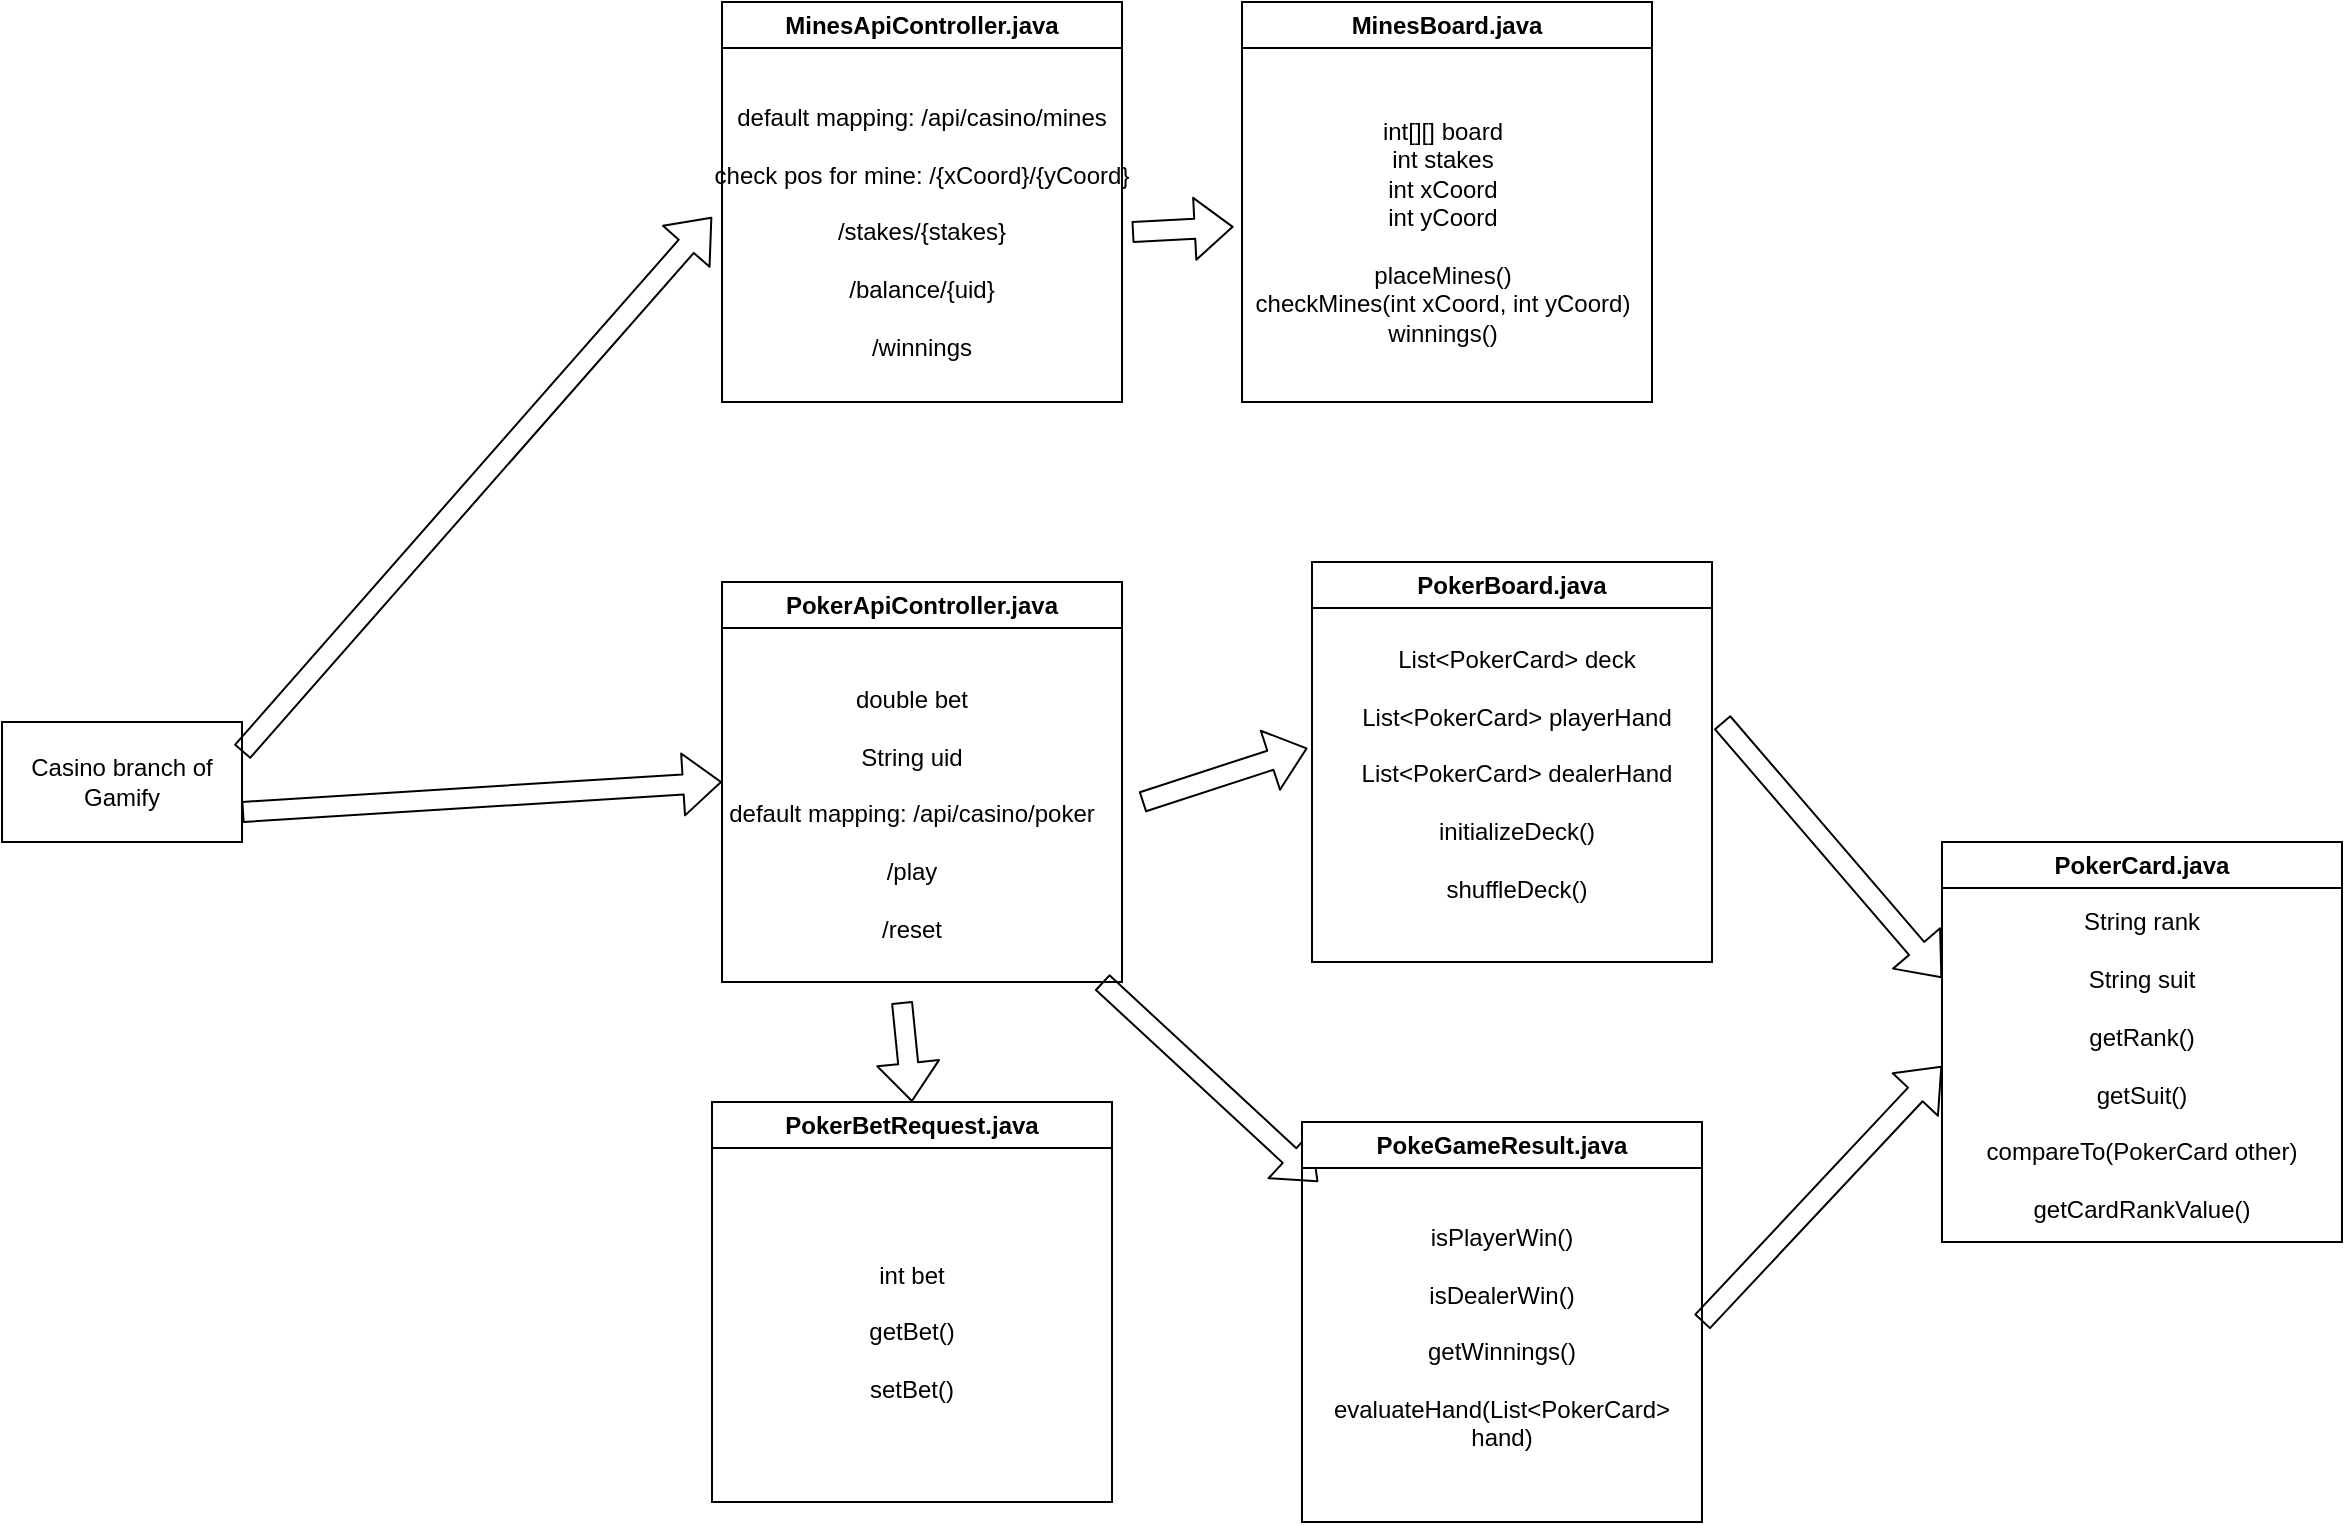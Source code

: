 <mxfile>
    <diagram id="KYV1XObxaJGmMunvIiFv" name="Page-1">
        <mxGraphModel dx="2222" dy="1092" grid="1" gridSize="10" guides="1" tooltips="1" connect="1" arrows="1" fold="1" page="1" pageScale="1" pageWidth="850" pageHeight="1100" math="0" shadow="0">
            <root>
                <mxCell id="0"/>
                <mxCell id="1" parent="0"/>
                <mxCell id="3" value="MinesBoard.java" style="swimlane;whiteSpace=wrap;html=1;" vertex="1" parent="1">
                    <mxGeometry x="180" y="130" width="205" height="200" as="geometry"/>
                </mxCell>
                <mxCell id="5" value="int[][] board&lt;br&gt;int stakes&lt;br&gt;int xCoord&lt;br&gt;int yCoord&lt;br&gt;&lt;br&gt;placeMines()&lt;br&gt;checkMines(int xCoord, int yCoord)&lt;br&gt;winnings()" style="text;html=1;align=center;verticalAlign=middle;resizable=0;points=[];autosize=1;strokeColor=none;fillColor=none;" vertex="1" parent="3">
                    <mxGeometry x="-5" y="50" width="210" height="130" as="geometry"/>
                </mxCell>
                <mxCell id="6" value="MinesApiController.java" style="swimlane;whiteSpace=wrap;html=1;" vertex="1" parent="1">
                    <mxGeometry x="-80" y="130" width="200" height="200" as="geometry"/>
                </mxCell>
                <mxCell id="7" value="default mapping: /api/casino/mines&lt;br&gt;&lt;br&gt;check pos for mine: /{xCoord}/{yCoord}&lt;br&gt;&lt;br&gt;/stakes/{stakes}&lt;br&gt;&lt;br&gt;/balance/{uid}&lt;br&gt;&lt;br&gt;/winnings" style="text;html=1;strokeColor=none;fillColor=none;align=center;verticalAlign=middle;whiteSpace=wrap;rounded=0;" vertex="1" parent="6">
                    <mxGeometry x="-5" y="100" width="210" height="30" as="geometry"/>
                </mxCell>
                <mxCell id="8" value="" style="shape=flexArrow;endArrow=classic;html=1;entryX=0.004;entryY=0.48;entryDx=0;entryDy=0;entryPerimeter=0;exitX=1;exitY=0.5;exitDx=0;exitDy=0;" edge="1" parent="1" source="7" target="5">
                    <mxGeometry width="50" height="50" relative="1" as="geometry">
                        <mxPoint x="80" y="350" as="sourcePoint"/>
                        <mxPoint x="130" y="300" as="targetPoint"/>
                    </mxGeometry>
                </mxCell>
                <mxCell id="9" value="PokerApiController.java" style="swimlane;whiteSpace=wrap;html=1;" vertex="1" parent="1">
                    <mxGeometry x="-80" y="420" width="200" height="200" as="geometry"/>
                </mxCell>
                <mxCell id="13" value="double bet&lt;br&gt;&lt;br&gt;String uid&lt;br&gt;&lt;br&gt;default mapping: /api/casino/poker&lt;br&gt;&lt;br&gt;/play&lt;br&gt;&lt;br&gt;/reset" style="text;html=1;strokeColor=none;fillColor=none;align=center;verticalAlign=middle;whiteSpace=wrap;rounded=0;" vertex="1" parent="9">
                    <mxGeometry y="41" width="190" height="149" as="geometry"/>
                </mxCell>
                <mxCell id="23" value="" style="shape=flexArrow;endArrow=classic;html=1;entryX=0.5;entryY=0;entryDx=0;entryDy=0;" edge="1" parent="9" target="14">
                    <mxGeometry width="50" height="50" relative="1" as="geometry">
                        <mxPoint x="90" y="210" as="sourcePoint"/>
                        <mxPoint x="140" y="160" as="targetPoint"/>
                    </mxGeometry>
                </mxCell>
                <mxCell id="24" value="" style="shape=flexArrow;endArrow=classic;html=1;" edge="1" parent="9" target="21">
                    <mxGeometry width="50" height="50" relative="1" as="geometry">
                        <mxPoint x="190" y="200" as="sourcePoint"/>
                        <mxPoint x="240" y="150" as="targetPoint"/>
                    </mxGeometry>
                </mxCell>
                <mxCell id="10" value="Casino branch of Gamify" style="rounded=0;whiteSpace=wrap;html=1;" vertex="1" parent="1">
                    <mxGeometry x="-440" y="490" width="120" height="60" as="geometry"/>
                </mxCell>
                <mxCell id="11" value="" style="shape=flexArrow;endArrow=classic;html=1;exitX=1;exitY=0.25;exitDx=0;exitDy=0;entryX=0;entryY=0.25;entryDx=0;entryDy=0;" edge="1" parent="1" source="10" target="7">
                    <mxGeometry width="50" height="50" relative="1" as="geometry">
                        <mxPoint x="40" y="470" as="sourcePoint"/>
                        <mxPoint x="90" y="420" as="targetPoint"/>
                    </mxGeometry>
                </mxCell>
                <mxCell id="12" value="" style="shape=flexArrow;endArrow=classic;html=1;exitX=1;exitY=0.75;exitDx=0;exitDy=0;entryX=0;entryY=0.5;entryDx=0;entryDy=0;" edge="1" parent="1" source="10" target="9">
                    <mxGeometry width="50" height="50" relative="1" as="geometry">
                        <mxPoint x="40" y="470" as="sourcePoint"/>
                        <mxPoint x="90" y="420" as="targetPoint"/>
                    </mxGeometry>
                </mxCell>
                <mxCell id="14" value="PokerBetRequest.java" style="swimlane;whiteSpace=wrap;html=1;" vertex="1" parent="1">
                    <mxGeometry x="-85" y="680" width="200" height="200" as="geometry"/>
                </mxCell>
                <mxCell id="16" value="PokerBoard.java" style="swimlane;whiteSpace=wrap;html=1;" vertex="1" parent="1">
                    <mxGeometry x="215" y="410" width="200" height="200" as="geometry"/>
                </mxCell>
                <mxCell id="17" value="List&amp;lt;PokerCard&amp;gt; deck&lt;br&gt;&lt;br&gt;List&amp;lt;PokerCard&amp;gt; playerHand&lt;br&gt;&lt;br&gt;List&amp;lt;PokerCard&amp;gt; dealerHand&lt;br&gt;&lt;br&gt;initializeDeck()&lt;br&gt;&lt;br&gt;shuffleDeck()" style="text;html=1;strokeColor=none;fillColor=none;align=center;verticalAlign=middle;whiteSpace=wrap;rounded=0;" vertex="1" parent="1">
                    <mxGeometry x="215" y="432" width="205" height="168" as="geometry"/>
                </mxCell>
                <mxCell id="18" value="PokerCard.java" style="swimlane;whiteSpace=wrap;html=1;" vertex="1" parent="1">
                    <mxGeometry x="530" y="550" width="200" height="200" as="geometry"/>
                </mxCell>
                <mxCell id="19" value="String rank&lt;br&gt;&lt;br&gt;String suit&lt;br&gt;&lt;br&gt;getRank()&lt;br&gt;&lt;br&gt;getSuit()&lt;br&gt;&lt;br&gt;compareTo(PokerCard other)&lt;br&gt;&lt;br&gt;getCardRankValue()" style="text;html=1;strokeColor=none;fillColor=none;align=center;verticalAlign=middle;whiteSpace=wrap;rounded=0;" vertex="1" parent="18">
                    <mxGeometry y="24" width="200" height="176" as="geometry"/>
                </mxCell>
                <mxCell id="15" value="int bet&lt;br&gt;&lt;br&gt;getBet()&lt;br&gt;&lt;br&gt;setBet()" style="text;html=1;strokeColor=none;fillColor=none;align=center;verticalAlign=middle;whiteSpace=wrap;rounded=0;" vertex="1" parent="1">
                    <mxGeometry x="-80" y="710" width="190" height="170" as="geometry"/>
                </mxCell>
                <mxCell id="20" value="PokeGameResult.java" style="swimlane;whiteSpace=wrap;html=1;" vertex="1" parent="1">
                    <mxGeometry x="210" y="690" width="200" height="200" as="geometry"/>
                </mxCell>
                <mxCell id="21" value="isPlayerWin()&lt;br&gt;&lt;br&gt;isDealerWin()&lt;br&gt;&lt;br&gt;getWinnings()&lt;br&gt;&lt;br&gt;evaluateHand(List&amp;lt;PokerCard&amp;gt; hand)&lt;br&gt;&lt;br&gt;" style="text;html=1;strokeColor=none;fillColor=none;align=center;verticalAlign=middle;whiteSpace=wrap;rounded=0;" vertex="1" parent="20">
                    <mxGeometry y="30" width="200" height="170" as="geometry"/>
                </mxCell>
                <mxCell id="22" value="" style="shape=flexArrow;endArrow=classic;html=1;entryX=-0.011;entryY=0.423;entryDx=0;entryDy=0;entryPerimeter=0;" edge="1" parent="1" target="17">
                    <mxGeometry width="50" height="50" relative="1" as="geometry">
                        <mxPoint x="130" y="530" as="sourcePoint"/>
                        <mxPoint x="180" y="480" as="targetPoint"/>
                    </mxGeometry>
                </mxCell>
                <mxCell id="25" value="" style="shape=flexArrow;endArrow=classic;html=1;entryX=0;entryY=0.5;entryDx=0;entryDy=0;" edge="1" parent="1" target="19">
                    <mxGeometry width="50" height="50" relative="1" as="geometry">
                        <mxPoint x="410" y="790" as="sourcePoint"/>
                        <mxPoint x="460" y="740" as="targetPoint"/>
                    </mxGeometry>
                </mxCell>
                <mxCell id="26" value="" style="shape=flexArrow;endArrow=classic;html=1;entryX=0;entryY=0.25;entryDx=0;entryDy=0;" edge="1" parent="1" target="19">
                    <mxGeometry width="50" height="50" relative="1" as="geometry">
                        <mxPoint x="420" y="490" as="sourcePoint"/>
                        <mxPoint x="470" y="440" as="targetPoint"/>
                    </mxGeometry>
                </mxCell>
            </root>
        </mxGraphModel>
    </diagram>
</mxfile>